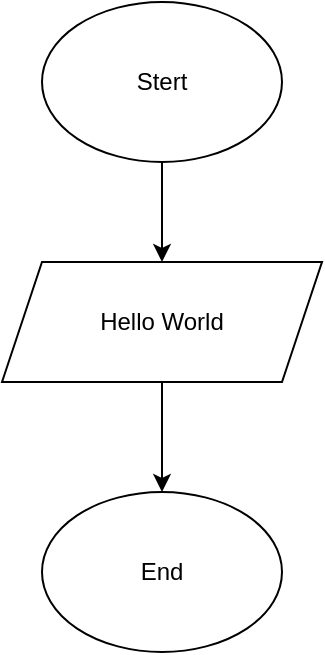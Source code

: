 <mxfile version="24.8.9">
  <diagram name="หน้า-1" id="7PaUC-esRgoigV8cVSey">
    <mxGraphModel dx="1094" dy="543" grid="1" gridSize="10" guides="1" tooltips="1" connect="1" arrows="1" fold="1" page="1" pageScale="1" pageWidth="827" pageHeight="1169" math="0" shadow="0">
      <root>
        <mxCell id="0" />
        <mxCell id="1" parent="0" />
        <mxCell id="s0e17Jek-_qbEaV2E3vb-7" value="" style="edgeStyle=orthogonalEdgeStyle;rounded=0;orthogonalLoop=1;jettySize=auto;html=1;" parent="1" source="s0e17Jek-_qbEaV2E3vb-1" edge="1">
          <mxGeometry relative="1" as="geometry">
            <mxPoint x="410" y="390" as="targetPoint" />
          </mxGeometry>
        </mxCell>
        <mxCell id="s0e17Jek-_qbEaV2E3vb-1" value="Stert" style="ellipse;whiteSpace=wrap;html=1;" parent="1" vertex="1">
          <mxGeometry x="350" y="260" width="120" height="80" as="geometry" />
        </mxCell>
        <mxCell id="s0e17Jek-_qbEaV2E3vb-4" value="End" style="ellipse;whiteSpace=wrap;html=1;" parent="1" vertex="1">
          <mxGeometry x="350" y="505" width="120" height="80" as="geometry" />
        </mxCell>
        <mxCell id="IHA3TBoCGSDVdlWaqj8O-2" value="" style="edgeStyle=orthogonalEdgeStyle;rounded=0;orthogonalLoop=1;jettySize=auto;html=1;" edge="1" parent="1" source="IHA3TBoCGSDVdlWaqj8O-1" target="s0e17Jek-_qbEaV2E3vb-4">
          <mxGeometry relative="1" as="geometry" />
        </mxCell>
        <mxCell id="IHA3TBoCGSDVdlWaqj8O-1" value="Hello World" style="shape=parallelogram;perimeter=parallelogramPerimeter;whiteSpace=wrap;html=1;fixedSize=1;" vertex="1" parent="1">
          <mxGeometry x="330" y="390" width="160" height="60" as="geometry" />
        </mxCell>
      </root>
    </mxGraphModel>
  </diagram>
</mxfile>
